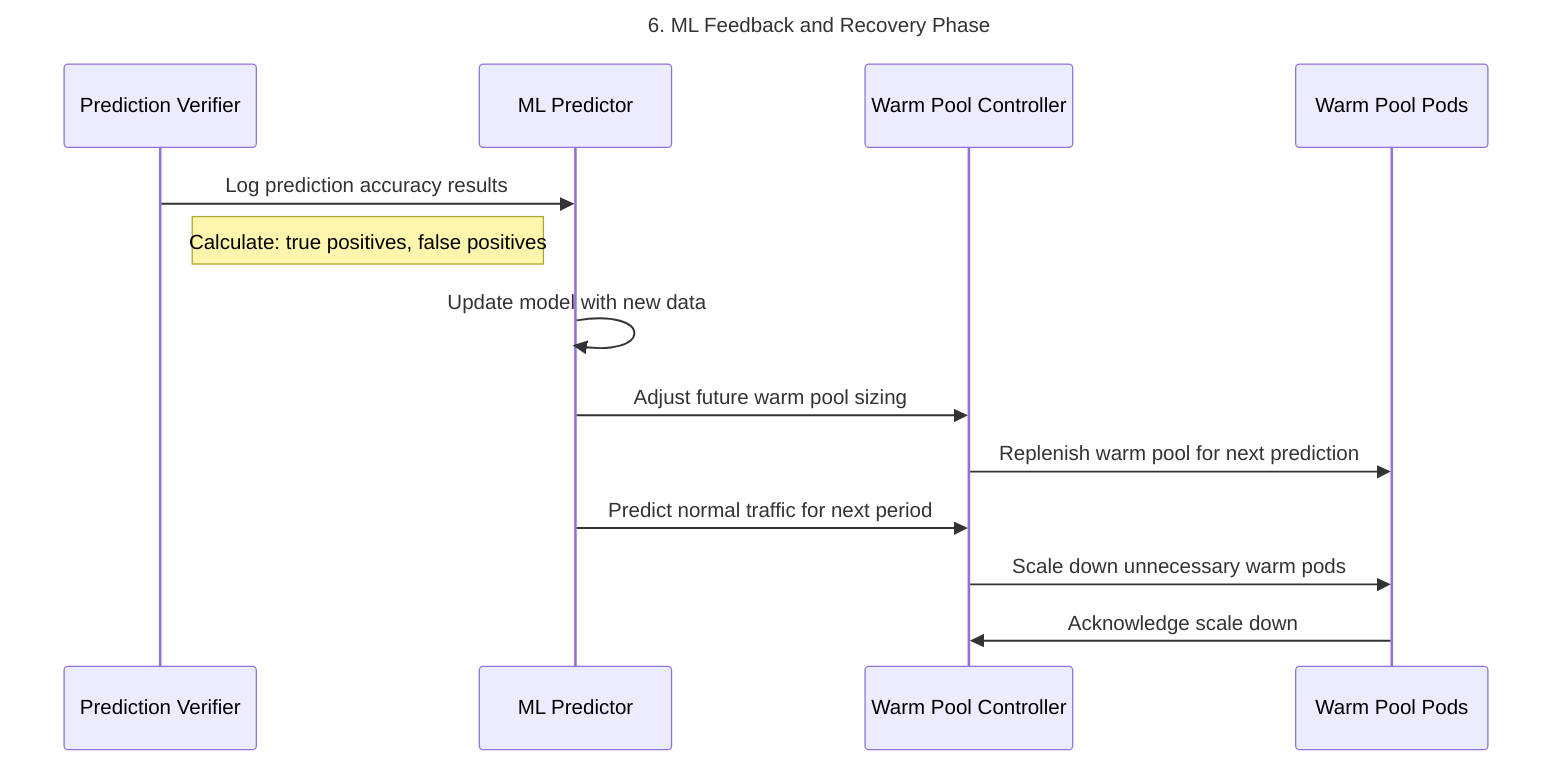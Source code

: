 sequenceDiagram
    title 6. ML Feedback and Recovery Phase

    participant MLVerifier as Prediction Verifier
    participant MLPredictor as ML Predictor
    participant WarmController as Warm Pool Controller
    participant WarmPool as Warm Pool Pods

    %% Recovery and Preparation for Next Spike
    MLVerifier->>MLPredictor: Log prediction accuracy results
    Note right of MLVerifier: Calculate: true positives, false positives
    MLPredictor->>MLPredictor: Update model with new data
    MLPredictor->>WarmController: Adjust future warm pool sizing
    WarmController->>WarmPool: Replenish warm pool for next prediction

    %% Scale Down After Traffic Normalizes
    MLPredictor->>WarmController: Predict normal traffic for next period
    WarmController->>WarmPool: Scale down unnecessary warm pods
    WarmPool->>WarmController: Acknowledge scale down